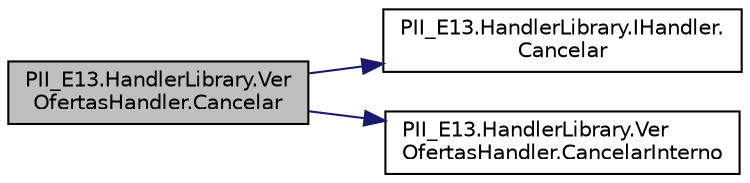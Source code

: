 digraph "PII_E13.HandlerLibrary.VerOfertasHandler.Cancelar"
{
 // INTERACTIVE_SVG=YES
 // LATEX_PDF_SIZE
  edge [fontname="Helvetica",fontsize="10",labelfontname="Helvetica",labelfontsize="10"];
  node [fontname="Helvetica",fontsize="10",shape=record];
  rankdir="LR";
  Node1 [label="PII_E13.HandlerLibrary.Ver\lOfertasHandler.Cancelar",height=0.2,width=0.4,color="black", fillcolor="grey75", style="filled", fontcolor="black",tooltip="Retorna este \"handler\" al estado inicial."];
  Node1 -> Node2 [color="midnightblue",fontsize="10",style="solid",fontname="Helvetica"];
  Node2 [label="PII_E13.HandlerLibrary.IHandler.\lCancelar",height=0.2,width=0.4,color="black", fillcolor="white", style="filled",URL="$interfacePII__E13_1_1HandlerLibrary_1_1IHandler.html#a77352fe09501078c025d8c323783c4f8",tooltip="Retorna este \"handler\" al estado inicial y cancela el próximo \"handler\" si existe...."];
  Node1 -> Node3 [color="midnightblue",fontsize="10",style="solid",fontname="Helvetica"];
  Node3 [label="PII_E13.HandlerLibrary.Ver\lOfertasHandler.CancelarInterno",height=0.2,width=0.4,color="black", fillcolor="white", style="filled",URL="$classPII__E13_1_1HandlerLibrary_1_1VerOfertasHandler.html#a42efc5cf7f7d137ff5e8140cab3c0d1b",tooltip="Retorna este \"handler\" al estado inicial."];
}
